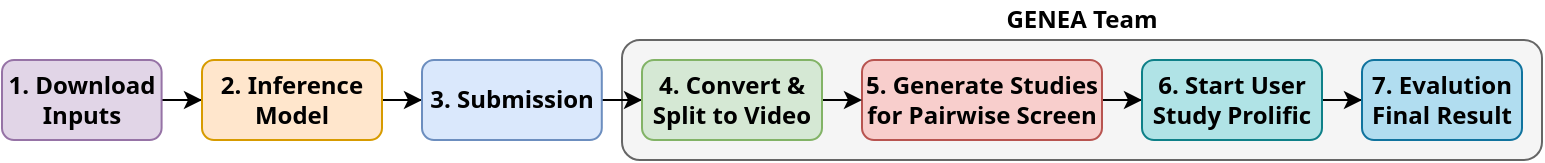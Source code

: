 <mxfile version="25.0.2">
  <diagram id="prtHgNgQTEPvFCAcTncT" name="Page-1">
    <mxGraphModel dx="1012" dy="1874" grid="1" gridSize="10" guides="1" tooltips="1" connect="1" arrows="1" fold="1" page="1" pageScale="1" pageWidth="827" pageHeight="1169" math="1" shadow="0">
      <root>
        <mxCell id="0" />
        <mxCell id="1" parent="0" />
        <mxCell id="bYiJOcJkwjqc4DmRca5C-17" value="" style="rounded=1;whiteSpace=wrap;html=1;fillColor=#f5f5f5;fontColor=#333333;strokeColor=#666666;" parent="1" vertex="1">
          <mxGeometry x="350" y="-810" width="460" height="60" as="geometry" />
        </mxCell>
        <mxCell id="bYiJOcJkwjqc4DmRca5C-1" style="edgeStyle=orthogonalEdgeStyle;rounded=0;orthogonalLoop=1;jettySize=auto;html=1;entryX=0;entryY=0.5;entryDx=0;entryDy=0;fontFamily=Segoe UI;" parent="1" source="bYiJOcJkwjqc4DmRca5C-2" target="bYiJOcJkwjqc4DmRca5C-4" edge="1">
          <mxGeometry relative="1" as="geometry" />
        </mxCell>
        <mxCell id="bYiJOcJkwjqc4DmRca5C-2" value="1. Download Inputs" style="rounded=1;whiteSpace=wrap;html=1;fillColor=#e1d5e7;strokeColor=#9673a6;fontFamily=Segoe UI;fontStyle=1" parent="1" vertex="1">
          <mxGeometry x="40" y="-800" width="79.8" height="40" as="geometry" />
        </mxCell>
        <mxCell id="bYiJOcJkwjqc4DmRca5C-3" style="edgeStyle=orthogonalEdgeStyle;rounded=0;orthogonalLoop=1;jettySize=auto;html=1;fontFamily=Segoe UI;" parent="1" source="bYiJOcJkwjqc4DmRca5C-4" target="bYiJOcJkwjqc4DmRca5C-6" edge="1">
          <mxGeometry relative="1" as="geometry" />
        </mxCell>
        <mxCell id="bYiJOcJkwjqc4DmRca5C-4" value="2. Inference Model" style="rounded=1;whiteSpace=wrap;html=1;fillColor=#ffe6cc;strokeColor=#d79b00;fontFamily=Segoe UI;fontStyle=1" parent="1" vertex="1">
          <mxGeometry x="140" y="-800" width="90" height="40" as="geometry" />
        </mxCell>
        <mxCell id="bYiJOcJkwjqc4DmRca5C-5" style="edgeStyle=orthogonalEdgeStyle;rounded=0;orthogonalLoop=1;jettySize=auto;html=1;fontFamily=Segoe UI;" parent="1" source="bYiJOcJkwjqc4DmRca5C-6" target="bYiJOcJkwjqc4DmRca5C-10" edge="1">
          <mxGeometry relative="1" as="geometry" />
        </mxCell>
        <mxCell id="bYiJOcJkwjqc4DmRca5C-6" value="&lt;b&gt;3. Submission&lt;/b&gt;" style="rounded=1;whiteSpace=wrap;html=1;fillColor=#dae8fc;strokeColor=#6c8ebf;fontFamily=Segoe UI;" parent="1" vertex="1">
          <mxGeometry x="250.0" y="-800" width="89.9" height="40" as="geometry" />
        </mxCell>
        <mxCell id="bYiJOcJkwjqc4DmRca5C-7" style="edgeStyle=orthogonalEdgeStyle;rounded=0;orthogonalLoop=1;jettySize=auto;html=1;entryX=0;entryY=0.5;entryDx=0;entryDy=0;fontFamily=Segoe UI;" parent="1" source="bYiJOcJkwjqc4DmRca5C-8" target="bYiJOcJkwjqc4DmRca5C-12" edge="1">
          <mxGeometry relative="1" as="geometry" />
        </mxCell>
        <mxCell id="bYiJOcJkwjqc4DmRca5C-8" value="5. Generate Studies for Pairwise Screen" style="rounded=1;whiteSpace=wrap;html=1;fillColor=#f8cecc;strokeColor=#b85450;fontFamily=Segoe UI;fontStyle=1" parent="1" vertex="1">
          <mxGeometry x="470" y="-800" width="120" height="40" as="geometry" />
        </mxCell>
        <mxCell id="bYiJOcJkwjqc4DmRca5C-9" style="edgeStyle=orthogonalEdgeStyle;rounded=0;orthogonalLoop=1;jettySize=auto;html=1;entryX=0;entryY=0.5;entryDx=0;entryDy=0;fontFamily=Segoe UI;exitX=1;exitY=0.5;exitDx=0;exitDy=0;" parent="1" source="bYiJOcJkwjqc4DmRca5C-10" target="bYiJOcJkwjqc4DmRca5C-8" edge="1">
          <mxGeometry relative="1" as="geometry">
            <mxPoint x="460" y="-780" as="sourcePoint" />
          </mxGeometry>
        </mxCell>
        <mxCell id="bYiJOcJkwjqc4DmRca5C-10" value="&lt;b&gt;4. Convert &amp;amp; Split to Video&lt;/b&gt;" style="rounded=1;whiteSpace=wrap;html=1;fillColor=#d5e8d4;strokeColor=#82b366;fontFamily=Segoe UI;" parent="1" vertex="1">
          <mxGeometry x="360" y="-800" width="90" height="40" as="geometry" />
        </mxCell>
        <mxCell id="bYiJOcJkwjqc4DmRca5C-11" style="edgeStyle=orthogonalEdgeStyle;rounded=0;orthogonalLoop=1;jettySize=auto;html=1;entryX=0;entryY=0.5;entryDx=0;entryDy=0;fontFamily=Segoe UI;" parent="1" source="bYiJOcJkwjqc4DmRca5C-12" target="bYiJOcJkwjqc4DmRca5C-15" edge="1">
          <mxGeometry relative="1" as="geometry">
            <mxPoint x="720" y="-780" as="targetPoint" />
          </mxGeometry>
        </mxCell>
        <mxCell id="bYiJOcJkwjqc4DmRca5C-12" value="&lt;b&gt;6. Start User Study Prolific&lt;/b&gt;" style="rounded=1;whiteSpace=wrap;html=1;fillColor=#b0e3e6;strokeColor=#0e8088;fontFamily=Segoe UI;" parent="1" vertex="1">
          <mxGeometry x="610" y="-800" width="90" height="40" as="geometry" />
        </mxCell>
        <mxCell id="bYiJOcJkwjqc4DmRca5C-15" value="&lt;b&gt;7. Evalution Final Result&lt;/b&gt;" style="rounded=1;whiteSpace=wrap;html=1;fillColor=#b1ddf0;strokeColor=#10739e;fontFamily=Segoe UI;" parent="1" vertex="1">
          <mxGeometry x="720" y="-800" width="80" height="40" as="geometry" />
        </mxCell>
        <mxCell id="bYiJOcJkwjqc4DmRca5C-16" value="&lt;b&gt;GENEA Team&lt;/b&gt;" style="text;html=1;align=center;verticalAlign=middle;whiteSpace=wrap;rounded=0;fontFamily=Segoe UI;" parent="1" vertex="1">
          <mxGeometry x="350" y="-830" width="460" height="20" as="geometry" />
        </mxCell>
      </root>
    </mxGraphModel>
  </diagram>
</mxfile>
